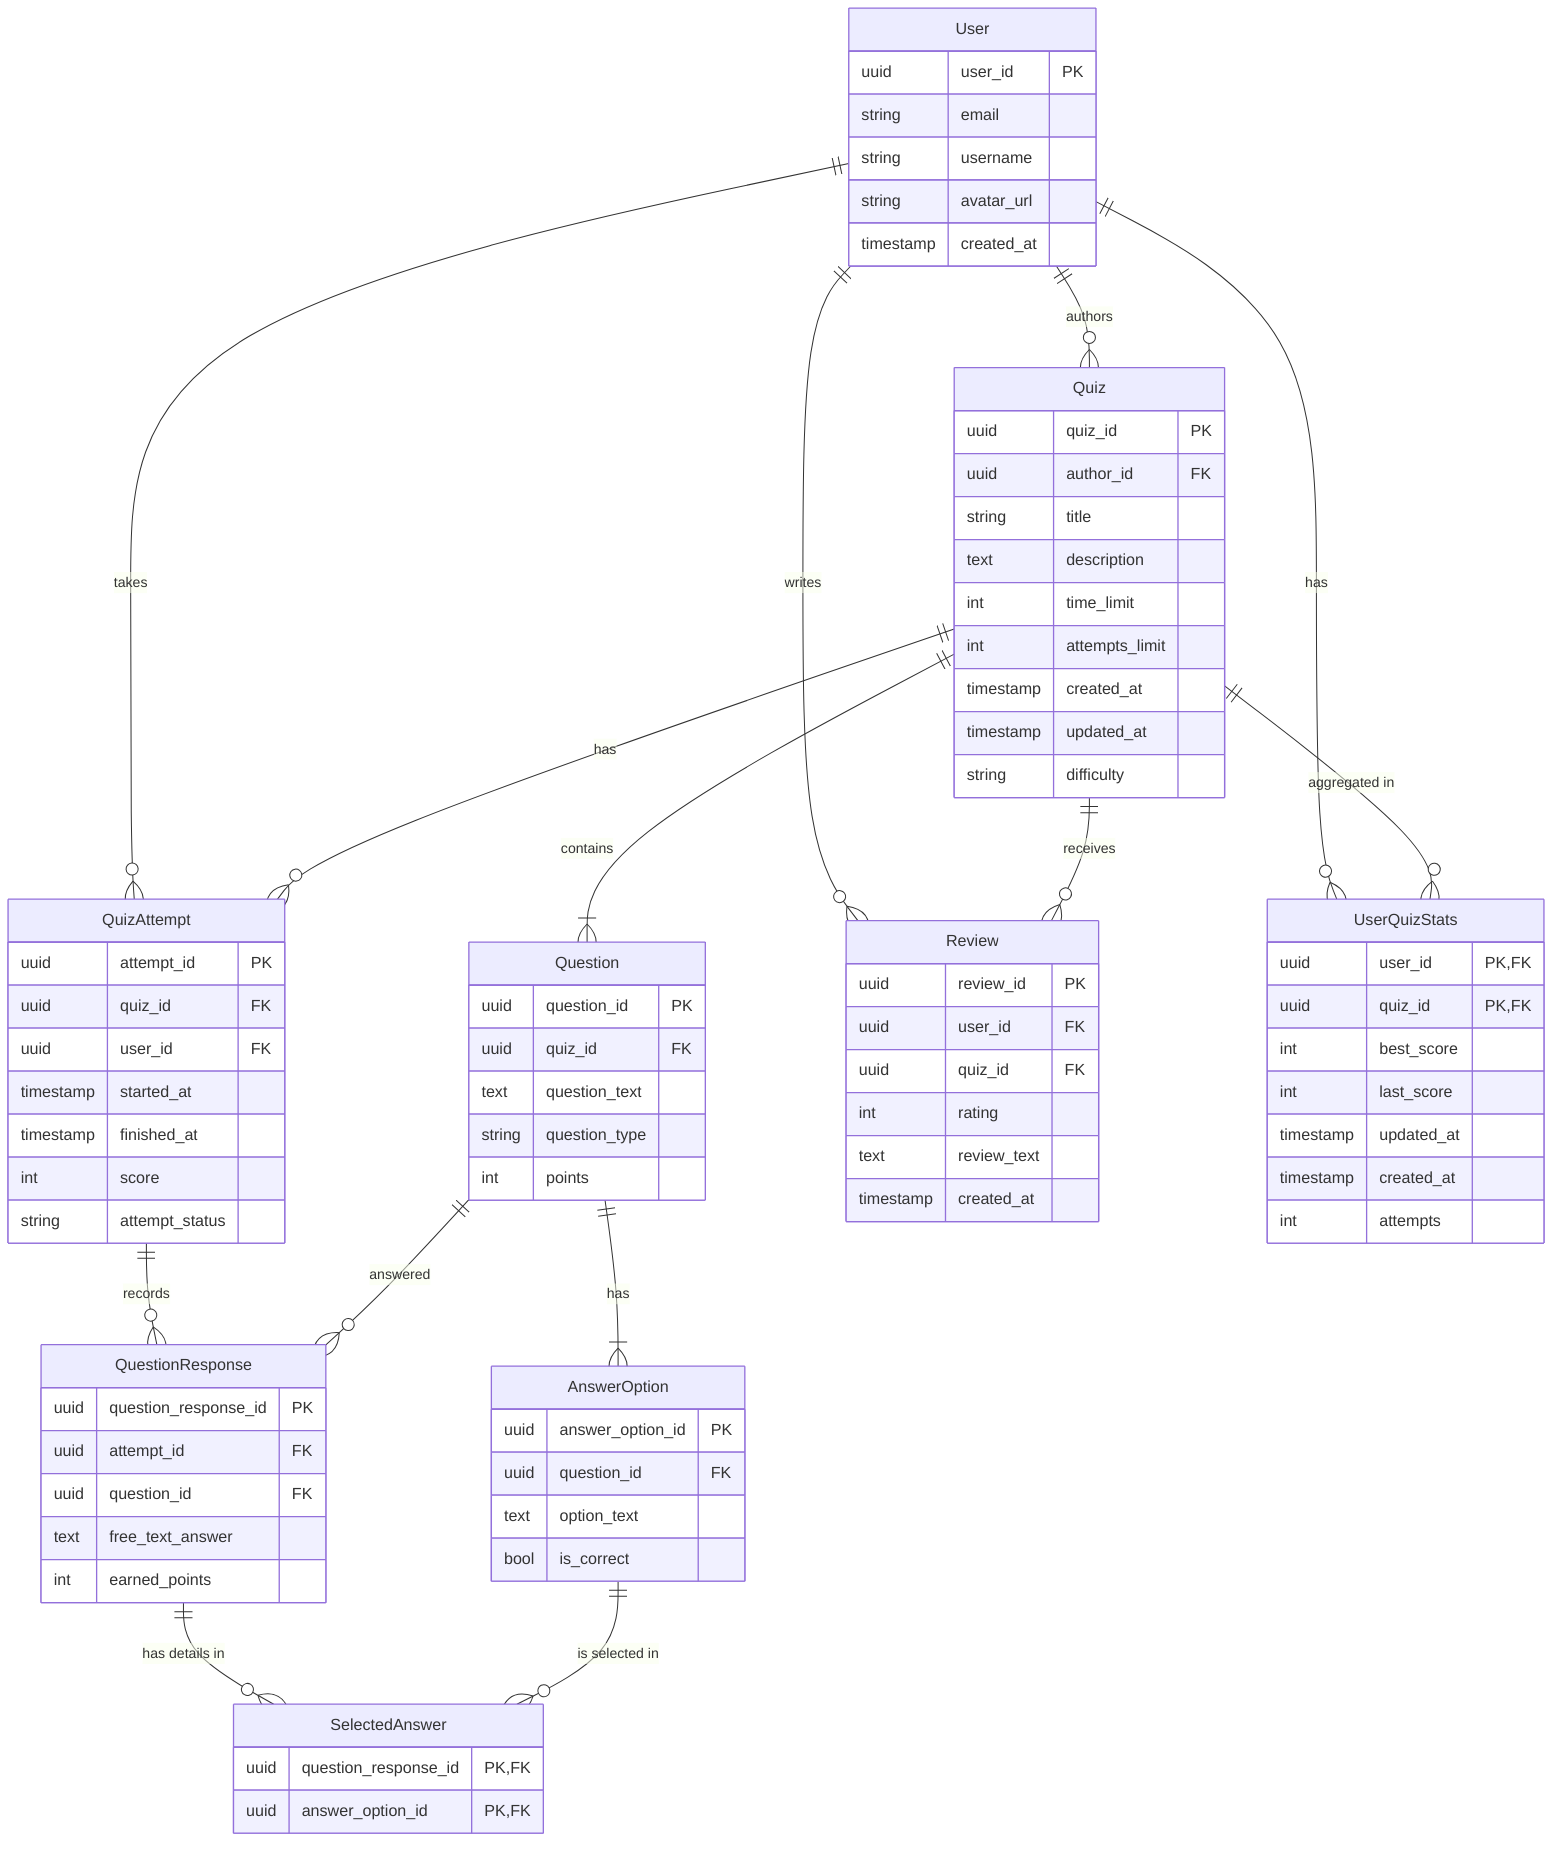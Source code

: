 erDiagram
 
  User {
    uuid user_id PK
    string email
    string username
    string avatar_url
    timestamp created_at
  }

  Quiz {
    uuid quiz_id PK
    uuid author_id FK
    string title
    text description
    int time_limit
    int attempts_limit
    timestamp created_at
    timestamp updated_at
    string difficulty
  }

  QuizAttempt {
    uuid attempt_id PK
    uuid quiz_id FK
    uuid user_id FK
    timestamp started_at
    timestamp finished_at
    int score
    string attempt_status
  }

  Question {
    uuid question_id PK
    uuid quiz_id FK
    text question_text
    string question_type
    int points
  }

  AnswerOption {
    uuid answer_option_id PK
    uuid question_id FK
    text option_text
    bool is_correct
  }

QuestionResponse {
    uuid question_response_id PK
    uuid attempt_id FK
    uuid question_id FK
    text free_text_answer
    int earned_points
  }

  Review {
    uuid review_id PK
    uuid user_id FK
    uuid quiz_id FK
    int rating
    text review_text
    timestamp created_at
  }

  SelectedAnswer {
    uuid question_response_id PK,FK
    uuid answer_option_id PK,FK
  }

  UserQuizStats {
    uuid user_id PK, FK
    uuid quiz_id PK, FK
    int best_score
    int last_score
    timestamp updated_at
    timestamp created_at
    int attempts
  }

  User ||--o{ Quiz : "authors"
  User ||--o{ QuizAttempt : "takes"
  Quiz ||--o{ QuizAttempt : "has"

  Quiz ||--|{ Question : "contains"
  Question ||--|{ AnswerOption : "has"

  QuizAttempt ||--o{ QuestionResponse : "records"
  Question ||--o{ QuestionResponse : "answered"

  User ||--o{ Review : "writes"
  Quiz ||--o{ Review : "receives"

  User ||--o{ UserQuizStats : "has"
  Quiz ||--o{ UserQuizStats : "aggregated in"

  QuestionResponse ||--o{ SelectedAnswer : "has details in"
  AnswerOption ||--o{ SelectedAnswer : "is selected in"